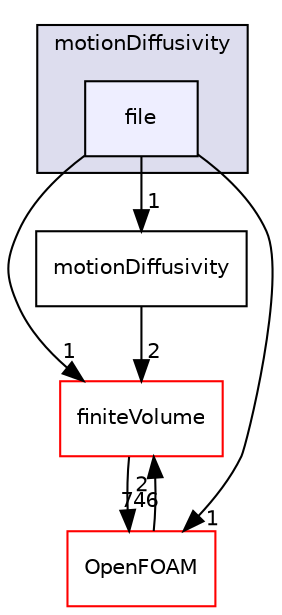 digraph "src/fvMotionSolver/motionDiffusivity/file" {
  bgcolor=transparent;
  compound=true
  node [ fontsize="10", fontname="Helvetica"];
  edge [ labelfontsize="10", labelfontname="Helvetica"];
  subgraph clusterdir_8ab94aa558c9b87721da8bbf3fb9229e {
    graph [ bgcolor="#ddddee", pencolor="black", label="motionDiffusivity" fontname="Helvetica", fontsize="10", URL="dir_8ab94aa558c9b87721da8bbf3fb9229e.html"]
  dir_fac5fa1c1940bead3466f72c5a404f13 [shape=box, label="file", style="filled", fillcolor="#eeeeff", pencolor="black", URL="dir_fac5fa1c1940bead3466f72c5a404f13.html"];
  }
  dir_9bd15774b555cf7259a6fa18f99fe99b [shape=box label="finiteVolume" color="red" URL="dir_9bd15774b555cf7259a6fa18f99fe99b.html"];
  dir_66e2b341b6af2179306fe41c696b071d [shape=box label="motionDiffusivity" URL="dir_66e2b341b6af2179306fe41c696b071d.html"];
  dir_c5473ff19b20e6ec4dfe5c310b3778a8 [shape=box label="OpenFOAM" color="red" URL="dir_c5473ff19b20e6ec4dfe5c310b3778a8.html"];
  dir_9bd15774b555cf7259a6fa18f99fe99b->dir_c5473ff19b20e6ec4dfe5c310b3778a8 [headlabel="746", labeldistance=1.5 headhref="dir_000897_001897.html"];
  dir_66e2b341b6af2179306fe41c696b071d->dir_9bd15774b555cf7259a6fa18f99fe99b [headlabel="2", labeldistance=1.5 headhref="dir_001303_000897.html"];
  dir_c5473ff19b20e6ec4dfe5c310b3778a8->dir_9bd15774b555cf7259a6fa18f99fe99b [headlabel="2", labeldistance=1.5 headhref="dir_001897_000897.html"];
  dir_fac5fa1c1940bead3466f72c5a404f13->dir_9bd15774b555cf7259a6fa18f99fe99b [headlabel="1", labeldistance=1.5 headhref="dir_001295_000897.html"];
  dir_fac5fa1c1940bead3466f72c5a404f13->dir_66e2b341b6af2179306fe41c696b071d [headlabel="1", labeldistance=1.5 headhref="dir_001295_001303.html"];
  dir_fac5fa1c1940bead3466f72c5a404f13->dir_c5473ff19b20e6ec4dfe5c310b3778a8 [headlabel="1", labeldistance=1.5 headhref="dir_001295_001897.html"];
}
